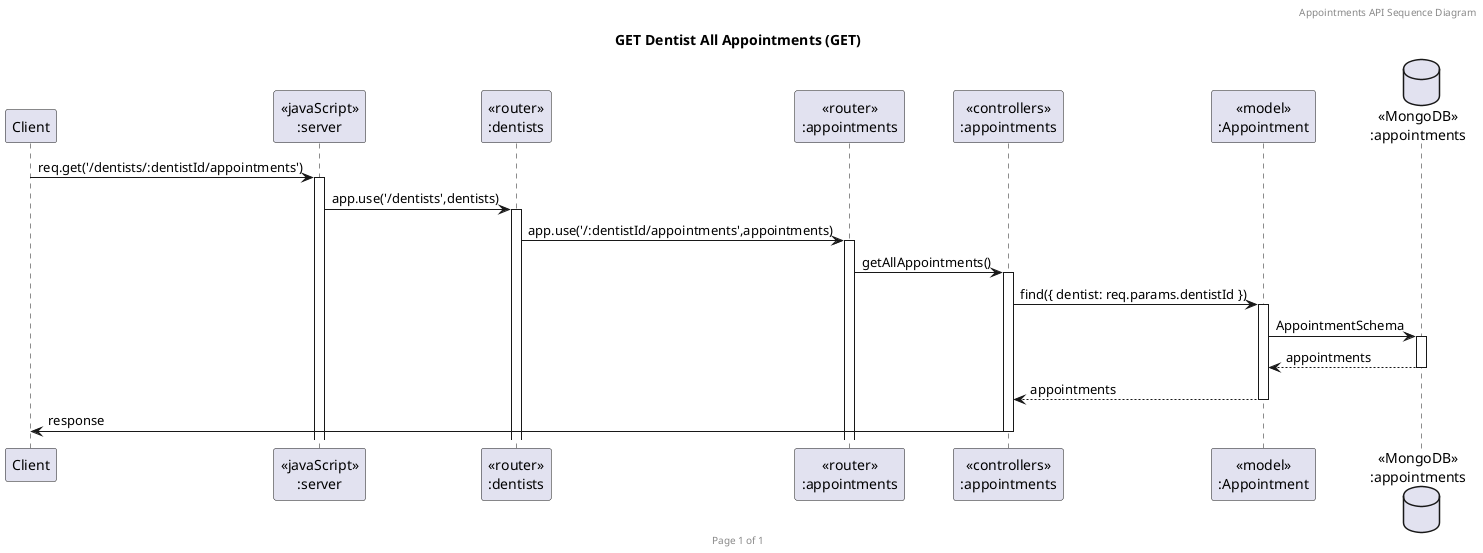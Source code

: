 @startuml GET Dentist All Appointments (GET)

header Appointments API Sequence Diagram
footer Page %page% of %lastpage%
title "GET Dentist All Appointments (GET)"

participant "Client" as client
participant "<<javaScript>>\n:server" as server
participant "<<router>>\n:dentists" as routerDentists
participant "<<router>>\n:appointments" as routerAppointments
participant "<<controllers>>\n:appointments" as controllersAppointments
participant "<<model>>\n:Appointment" as modelAppointment
database "<<MongoDB>>\n:appointments" as AppointmentsDatabase

client->server ++:req.get('/dentists/:dentistId/appointments')
server->routerDentists ++:app.use('/dentists',dentists)
routerDentists->routerAppointments ++:app.use('/:dentistId/appointments',appointments)
routerAppointments -> controllersAppointments ++:getAllAppointments()
controllersAppointments->modelAppointment ++:find({ dentist: req.params.dentistId })
modelAppointment ->AppointmentsDatabase ++: AppointmentSchema
AppointmentsDatabase --> modelAppointment --: appointments
controllersAppointments <-- modelAppointment --:appointments
controllersAppointments->client --:response

@enduml
